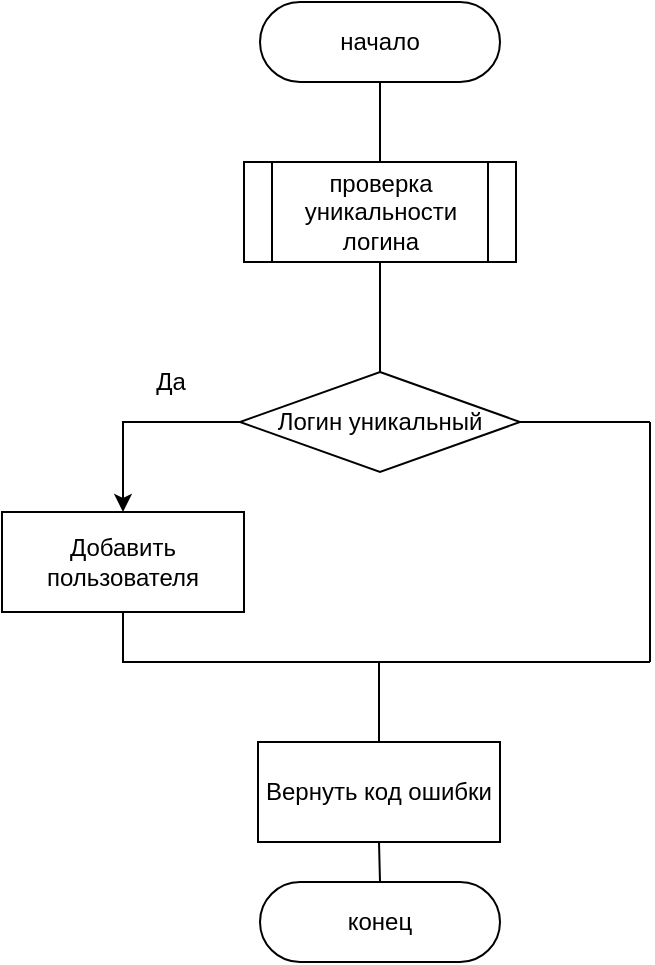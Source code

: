 <mxfile version="19.0.0" type="device"><diagram id="0iPRvLeaq1U6g8mA0W3_" name="Page-4"><mxGraphModel dx="1185" dy="732" grid="1" gridSize="10" guides="1" tooltips="1" connect="1" arrows="1" fold="1" page="1" pageScale="1" pageWidth="850" pageHeight="1100" math="0" shadow="0"><root><mxCell id="0"/><mxCell id="1" parent="0"/><mxCell id="hT_xzv7ROxhxBPDzXzdz-1" value="начало" style="rounded=1;whiteSpace=wrap;html=1;arcSize=50;" vertex="1" parent="1"><mxGeometry x="365" y="270" width="120" height="40" as="geometry"/></mxCell><mxCell id="f1f8TRBary33Wfu4yjEw-1" value="проверка уникальности логина" style="shape=process;whiteSpace=wrap;html=1;backgroundOutline=1;" vertex="1" parent="1"><mxGeometry x="357" y="350" width="136" height="50" as="geometry"/></mxCell><mxCell id="f1f8TRBary33Wfu4yjEw-2" value="" style="endArrow=none;html=1;rounded=0;entryX=0.5;entryY=1;entryDx=0;entryDy=0;exitX=0.5;exitY=0;exitDx=0;exitDy=0;" edge="1" parent="1" source="f1f8TRBary33Wfu4yjEw-1" target="hT_xzv7ROxhxBPDzXzdz-1"><mxGeometry width="50" height="50" relative="1" as="geometry"><mxPoint x="310" y="380" as="sourcePoint"/><mxPoint x="360" y="330" as="targetPoint"/></mxGeometry></mxCell><mxCell id="bmC-8HYF8ZkkpRWhmoQk-1" value="&lt;span&gt;Логин уникальный&lt;/span&gt;" style="rhombus;whiteSpace=wrap;html=1;" vertex="1" parent="1"><mxGeometry x="355" y="455" width="140" height="50" as="geometry"/></mxCell><mxCell id="bmC-8HYF8ZkkpRWhmoQk-2" value="" style="endArrow=none;html=1;rounded=0;entryX=0.5;entryY=1;entryDx=0;entryDy=0;exitX=0.5;exitY=0;exitDx=0;exitDy=0;" edge="1" parent="1" source="bmC-8HYF8ZkkpRWhmoQk-1" target="f1f8TRBary33Wfu4yjEw-1"><mxGeometry width="50" height="50" relative="1" as="geometry"><mxPoint x="180" y="460" as="sourcePoint"/><mxPoint x="230" y="410" as="targetPoint"/></mxGeometry></mxCell><mxCell id="PONcrvyXmuBkkU5_aY-V-1" value="Добавить пользователя" style="rounded=0;whiteSpace=wrap;html=1;align=center;" vertex="1" parent="1"><mxGeometry x="236.0" y="525" width="121" height="50" as="geometry"/></mxCell><mxCell id="PONcrvyXmuBkkU5_aY-V-2" value="" style="endArrow=classic;html=1;rounded=0;exitX=0;exitY=0.5;exitDx=0;exitDy=0;entryX=0.5;entryY=0;entryDx=0;entryDy=0;edgeStyle=orthogonalEdgeStyle;" edge="1" parent="1" source="bmC-8HYF8ZkkpRWhmoQk-1" target="PONcrvyXmuBkkU5_aY-V-1"><mxGeometry width="50" height="50" relative="1" as="geometry"><mxPoint x="130" y="530" as="sourcePoint"/><mxPoint x="180" y="480" as="targetPoint"/></mxGeometry></mxCell><mxCell id="PONcrvyXmuBkkU5_aY-V-3" value="Да" style="text;html=1;align=center;verticalAlign=middle;resizable=0;points=[];autosize=1;strokeColor=none;fillColor=none;" vertex="1" parent="1"><mxGeometry x="305" y="450" width="30" height="20" as="geometry"/></mxCell><mxCell id="PONcrvyXmuBkkU5_aY-V-4" value="Вернуть код ошибки" style="rounded=0;whiteSpace=wrap;html=1;align=center;" vertex="1" parent="1"><mxGeometry x="364" y="640" width="121" height="50" as="geometry"/></mxCell><mxCell id="PONcrvyXmuBkkU5_aY-V-5" value="" style="endArrow=none;html=1;rounded=0;entryX=0.5;entryY=1;entryDx=0;entryDy=0;exitX=0.5;exitY=0;exitDx=0;exitDy=0;edgeStyle=orthogonalEdgeStyle;" edge="1" parent="1" source="PONcrvyXmuBkkU5_aY-V-4" target="PONcrvyXmuBkkU5_aY-V-1"><mxGeometry width="50" height="50" relative="1" as="geometry"><mxPoint x="297" y="610" as="sourcePoint"/><mxPoint x="250" y="660" as="targetPoint"/><Array as="points"><mxPoint x="425" y="600"/><mxPoint x="297" y="600"/></Array></mxGeometry></mxCell><mxCell id="PONcrvyXmuBkkU5_aY-V-6" value="" style="endArrow=none;html=1;rounded=0;entryX=1;entryY=0.5;entryDx=0;entryDy=0;" edge="1" parent="1" target="bmC-8HYF8ZkkpRWhmoQk-1"><mxGeometry width="50" height="50" relative="1" as="geometry"><mxPoint x="560" y="480" as="sourcePoint"/><mxPoint x="600" y="510" as="targetPoint"/></mxGeometry></mxCell><mxCell id="PONcrvyXmuBkkU5_aY-V-8" value="" style="endArrow=none;html=1;rounded=0;" edge="1" parent="1"><mxGeometry width="50" height="50" relative="1" as="geometry"><mxPoint x="560" y="600" as="sourcePoint"/><mxPoint x="560" y="480" as="targetPoint"/></mxGeometry></mxCell><mxCell id="PONcrvyXmuBkkU5_aY-V-9" value="" style="endArrow=none;html=1;rounded=0;" edge="1" parent="1"><mxGeometry width="50" height="50" relative="1" as="geometry"><mxPoint x="420" y="600" as="sourcePoint"/><mxPoint x="560" y="600" as="targetPoint"/></mxGeometry></mxCell><mxCell id="PONcrvyXmuBkkU5_aY-V-10" value="конец" style="rounded=1;whiteSpace=wrap;html=1;arcSize=50;" vertex="1" parent="1"><mxGeometry x="365" y="710" width="120" height="40" as="geometry"/></mxCell><mxCell id="PONcrvyXmuBkkU5_aY-V-11" value="" style="endArrow=none;html=1;rounded=0;exitX=0.5;exitY=1;exitDx=0;exitDy=0;entryX=0.5;entryY=0;entryDx=0;entryDy=0;" edge="1" parent="1" source="PONcrvyXmuBkkU5_aY-V-4" target="PONcrvyXmuBkkU5_aY-V-10"><mxGeometry width="50" height="50" relative="1" as="geometry"><mxPoint x="400" y="570" as="sourcePoint"/><mxPoint x="450" y="520" as="targetPoint"/></mxGeometry></mxCell></root></mxGraphModel></diagram></mxfile>